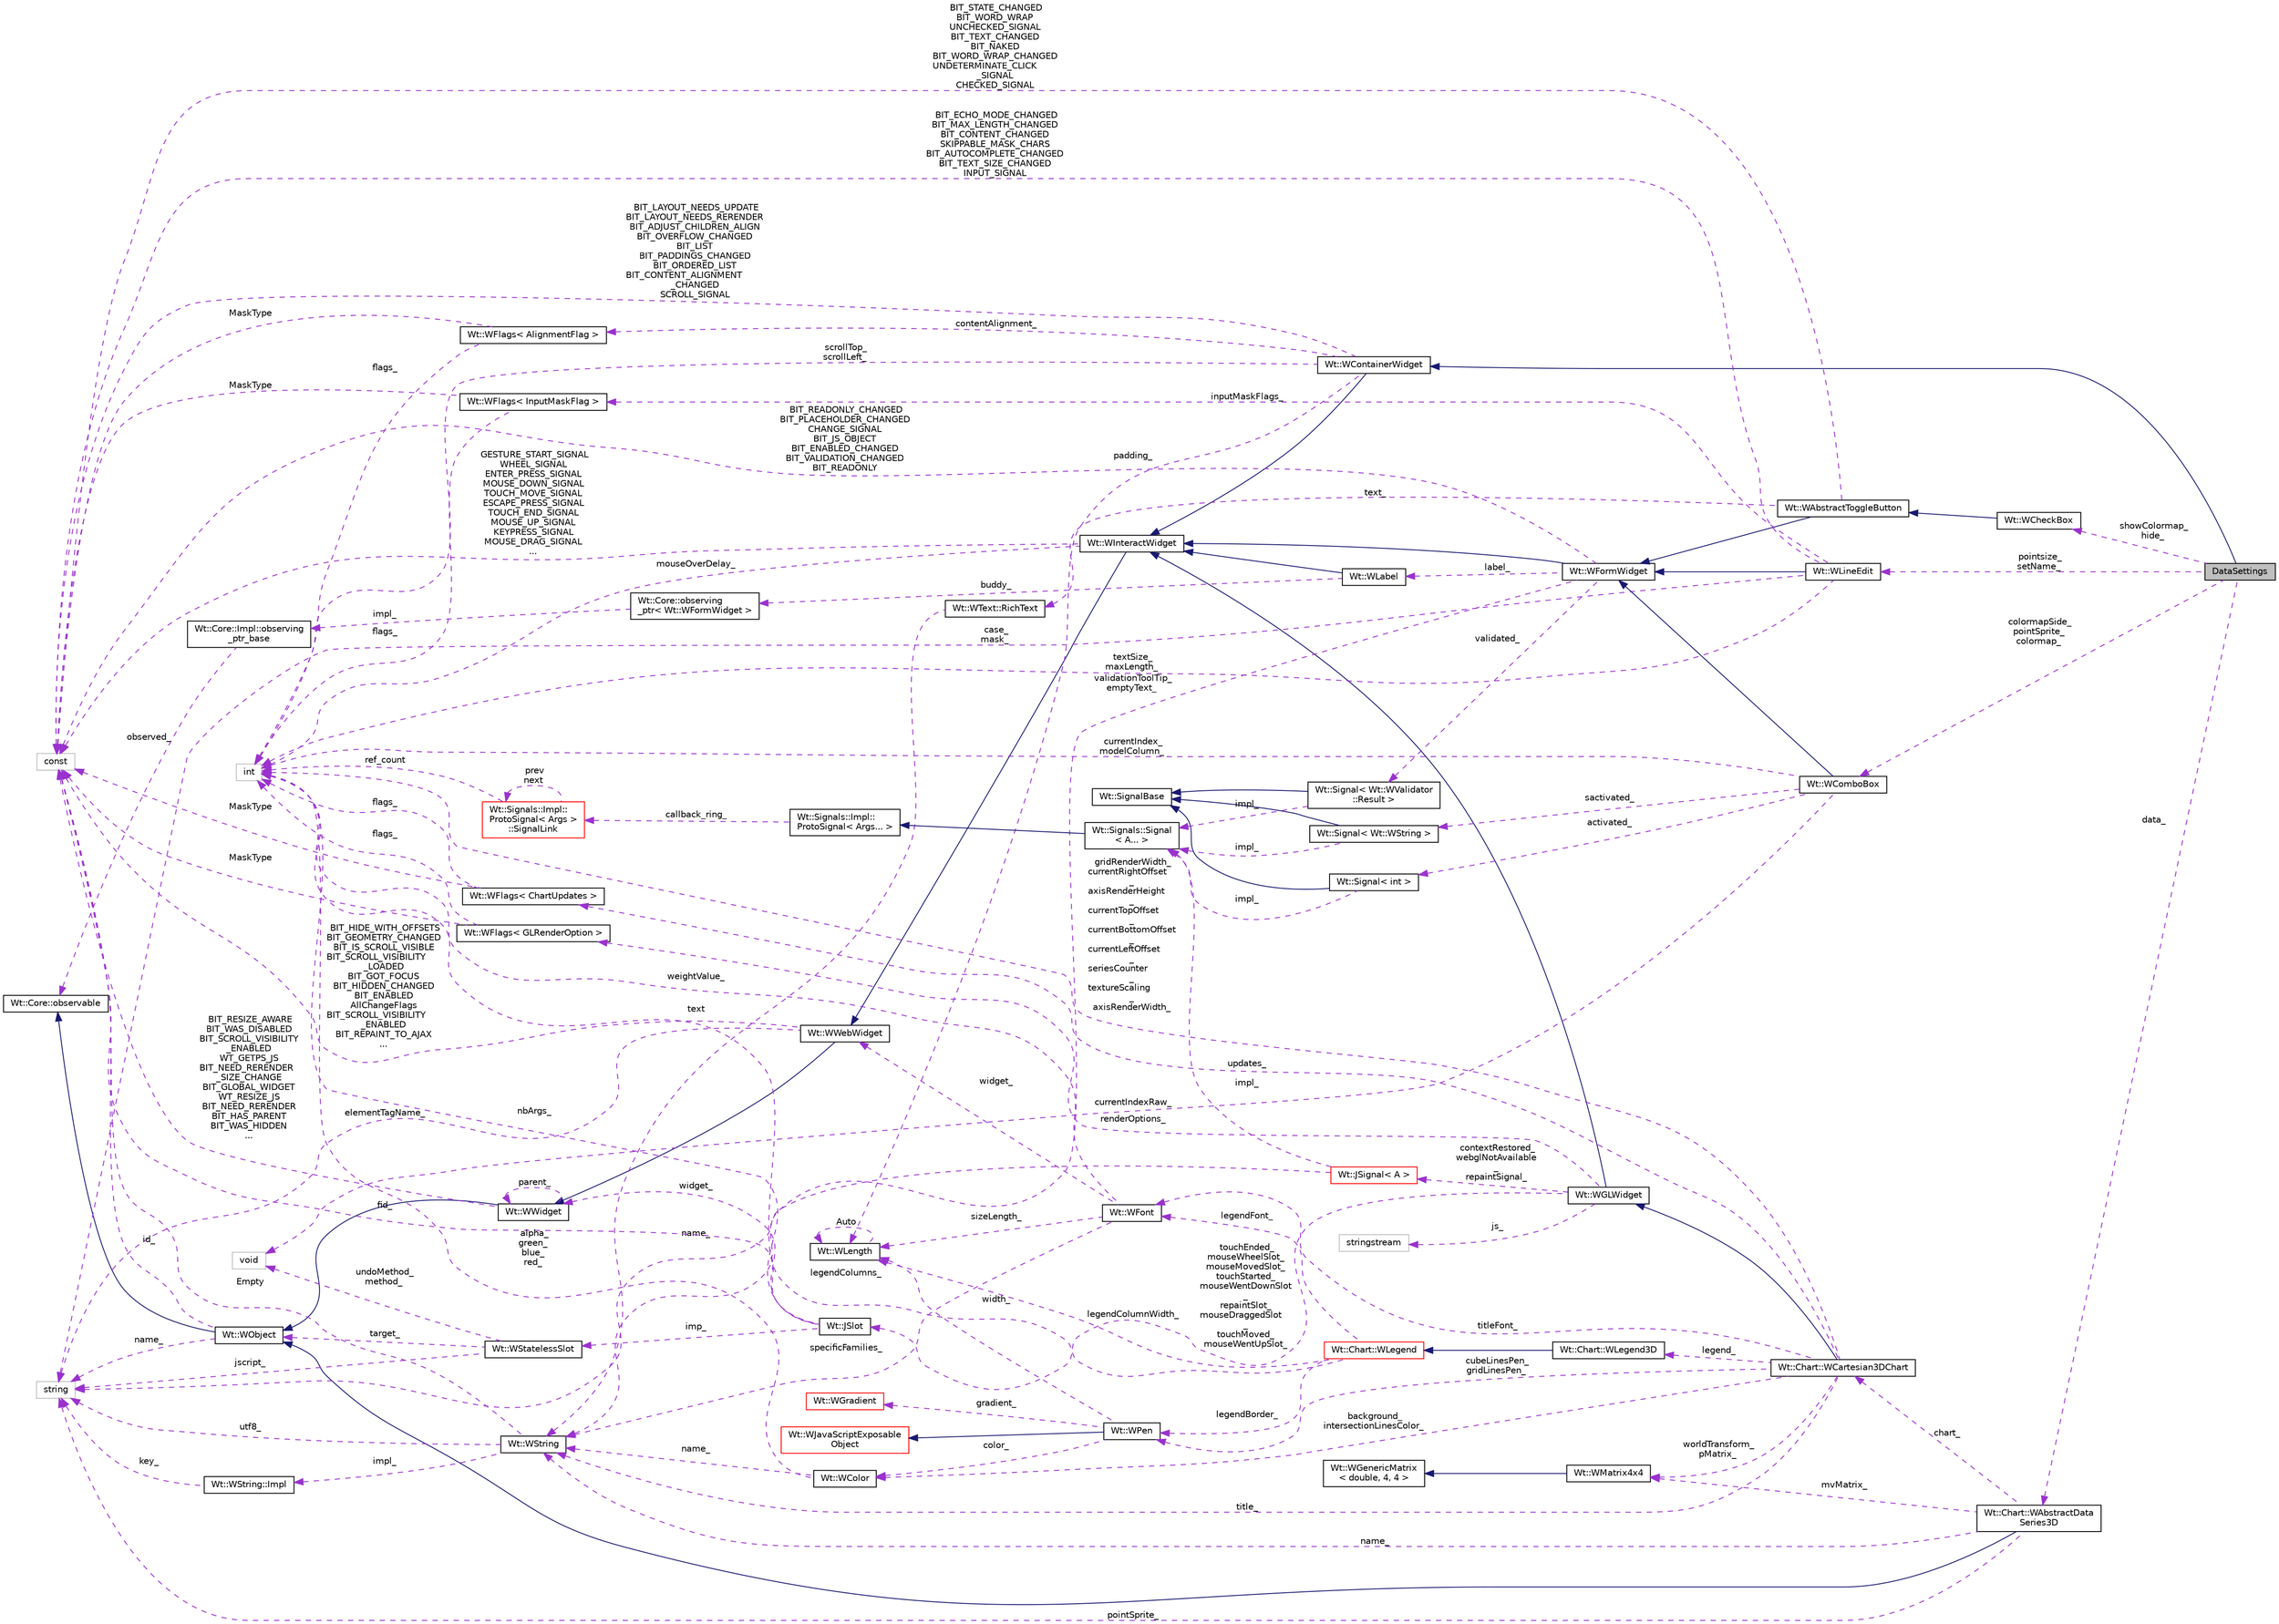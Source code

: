 digraph "DataSettings"
{
 // LATEX_PDF_SIZE
  edge [fontname="Helvetica",fontsize="10",labelfontname="Helvetica",labelfontsize="10"];
  node [fontname="Helvetica",fontsize="10",shape=record];
  rankdir="LR";
  Node1 [label="DataSettings",height=0.2,width=0.4,color="black", fillcolor="grey75", style="filled", fontcolor="black",tooltip=" "];
  Node2 -> Node1 [dir="back",color="midnightblue",fontsize="10",style="solid"];
  Node2 [label="Wt::WContainerWidget",height=0.2,width=0.4,color="black", fillcolor="white", style="filled",URL="$classWt_1_1WContainerWidget.html",tooltip="A widget that holds and manages child widgets."];
  Node3 -> Node2 [dir="back",color="midnightblue",fontsize="10",style="solid"];
  Node3 [label="Wt::WInteractWidget",height=0.2,width=0.4,color="black", fillcolor="white", style="filled",URL="$classWt_1_1WInteractWidget.html",tooltip="An abstract widget that can receive user-interface interaction."];
  Node4 -> Node3 [dir="back",color="midnightblue",fontsize="10",style="solid"];
  Node4 [label="Wt::WWebWidget",height=0.2,width=0.4,color="black", fillcolor="white", style="filled",URL="$classWt_1_1WWebWidget.html",tooltip="A base class for widgets with an HTML counterpart."];
  Node5 -> Node4 [dir="back",color="midnightblue",fontsize="10",style="solid"];
  Node5 [label="Wt::WWidget",height=0.2,width=0.4,color="black", fillcolor="white", style="filled",URL="$classWt_1_1WWidget.html",tooltip="The abstract base class for a user-interface component."];
  Node6 -> Node5 [dir="back",color="midnightblue",fontsize="10",style="solid"];
  Node6 [label="Wt::WObject",height=0.2,width=0.4,color="black", fillcolor="white", style="filled",URL="$classWt_1_1WObject.html",tooltip="A base class for objects that participate in the signal/slot system."];
  Node7 -> Node6 [dir="back",color="midnightblue",fontsize="10",style="solid"];
  Node7 [label="Wt::Core::observable",height=0.2,width=0.4,color="black", fillcolor="white", style="filled",URL="$classWt_1_1Core_1_1observable.html",tooltip="A base class for objects whose life-time can be tracked."];
  Node8 -> Node6 [dir="back",color="darkorchid3",fontsize="10",style="dashed",label=" name_" ];
  Node8 [label="string",height=0.2,width=0.4,color="grey75", fillcolor="white", style="filled",tooltip=" "];
  Node9 -> Node6 [dir="back",color="darkorchid3",fontsize="10",style="dashed",label=" id_" ];
  Node9 [label="const",height=0.2,width=0.4,color="grey75", fillcolor="white", style="filled",tooltip=" "];
  Node5 -> Node5 [dir="back",color="darkorchid3",fontsize="10",style="dashed",label=" parent_" ];
  Node9 -> Node5 [dir="back",color="darkorchid3",fontsize="10",style="dashed",label=" BIT_RESIZE_AWARE\nBIT_WAS_DISABLED\nBIT_SCROLL_VISIBILITY\l_ENABLED\nWT_GETPS_JS\nBIT_NEED_RERENDER\l_SIZE_CHANGE\nBIT_GLOBAL_WIDGET\nWT_RESIZE_JS\nBIT_NEED_RERENDER\nBIT_HAS_PARENT\nBIT_WAS_HIDDEN\n..." ];
  Node8 -> Node4 [dir="back",color="darkorchid3",fontsize="10",style="dashed",label=" elementTagName_" ];
  Node9 -> Node4 [dir="back",color="darkorchid3",fontsize="10",style="dashed",label=" BIT_HIDE_WITH_OFFSETS\nBIT_GEOMETRY_CHANGED\nBIT_IS_SCROLL_VISIBLE\nBIT_SCROLL_VISIBILITY\l_LOADED\nBIT_GOT_FOCUS\nBIT_HIDDEN_CHANGED\nBIT_ENABLED\nAllChangeFlags\nBIT_SCROLL_VISIBILITY\l_ENABLED\nBIT_REPAINT_TO_AJAX\n..." ];
  Node10 -> Node3 [dir="back",color="darkorchid3",fontsize="10",style="dashed",label=" mouseOverDelay_" ];
  Node10 [label="int",height=0.2,width=0.4,color="grey75", fillcolor="white", style="filled",tooltip=" "];
  Node9 -> Node3 [dir="back",color="darkorchid3",fontsize="10",style="dashed",label=" GESTURE_START_SIGNAL\nWHEEL_SIGNAL\nENTER_PRESS_SIGNAL\nMOUSE_DOWN_SIGNAL\nTOUCH_MOVE_SIGNAL\nESCAPE_PRESS_SIGNAL\nTOUCH_END_SIGNAL\nMOUSE_UP_SIGNAL\nKEYPRESS_SIGNAL\nMOUSE_DRAG_SIGNAL\n..." ];
  Node10 -> Node2 [dir="back",color="darkorchid3",fontsize="10",style="dashed",label=" scrollTop_\nscrollLeft_" ];
  Node11 -> Node2 [dir="back",color="darkorchid3",fontsize="10",style="dashed",label=" contentAlignment_" ];
  Node11 [label="Wt::WFlags\< AlignmentFlag \>",height=0.2,width=0.4,color="black", fillcolor="white", style="filled",URL="$classWt_1_1WFlags.html",tooltip=" "];
  Node10 -> Node11 [dir="back",color="darkorchid3",fontsize="10",style="dashed",label=" flags_" ];
  Node9 -> Node11 [dir="back",color="darkorchid3",fontsize="10",style="dashed",label=" MaskType" ];
  Node12 -> Node2 [dir="back",color="darkorchid3",fontsize="10",style="dashed",label=" padding_" ];
  Node12 [label="Wt::WLength",height=0.2,width=0.4,color="black", fillcolor="white", style="filled",URL="$classWt_1_1WLength.html",tooltip="A value class that describes a CSS length."];
  Node12 -> Node12 [dir="back",color="darkorchid3",fontsize="10",style="dashed",label=" Auto" ];
  Node9 -> Node2 [dir="back",color="darkorchid3",fontsize="10",style="dashed",label=" BIT_LAYOUT_NEEDS_UPDATE\nBIT_LAYOUT_NEEDS_RERENDER\nBIT_ADJUST_CHILDREN_ALIGN\nBIT_OVERFLOW_CHANGED\nBIT_LIST\nBIT_PADDINGS_CHANGED\nBIT_ORDERED_LIST\nBIT_CONTENT_ALIGNMENT\l_CHANGED\nSCROLL_SIGNAL" ];
  Node13 -> Node1 [dir="back",color="darkorchid3",fontsize="10",style="dashed",label=" colormapSide_\npointSprite_\ncolormap_" ];
  Node13 [label="Wt::WComboBox",height=0.2,width=0.4,color="black", fillcolor="white", style="filled",URL="$classWt_1_1WComboBox.html",tooltip="A widget that provides a drop-down combo-box control."];
  Node14 -> Node13 [dir="back",color="midnightblue",fontsize="10",style="solid"];
  Node14 [label="Wt::WFormWidget",height=0.2,width=0.4,color="black", fillcolor="white", style="filled",URL="$classWt_1_1WFormWidget.html",tooltip="An abstract widget that corresponds to an HTML form element."];
  Node3 -> Node14 [dir="back",color="midnightblue",fontsize="10",style="solid"];
  Node15 -> Node14 [dir="back",color="darkorchid3",fontsize="10",style="dashed",label=" validationToolTip_\nemptyText_" ];
  Node15 [label="Wt::WString",height=0.2,width=0.4,color="black", fillcolor="white", style="filled",URL="$classWt_1_1WString.html",tooltip="A value class which describes a locale-aware unicode string."];
  Node16 -> Node15 [dir="back",color="darkorchid3",fontsize="10",style="dashed",label=" impl_" ];
  Node16 [label="Wt::WString::Impl",height=0.2,width=0.4,color="black", fillcolor="white", style="filled",URL="$structWt_1_1WString_1_1Impl.html",tooltip=" "];
  Node8 -> Node16 [dir="back",color="darkorchid3",fontsize="10",style="dashed",label=" key_" ];
  Node8 -> Node15 [dir="back",color="darkorchid3",fontsize="10",style="dashed",label=" utf8_" ];
  Node9 -> Node15 [dir="back",color="darkorchid3",fontsize="10",style="dashed",label=" Empty" ];
  Node17 -> Node14 [dir="back",color="darkorchid3",fontsize="10",style="dashed",label=" label_" ];
  Node17 [label="Wt::WLabel",height=0.2,width=0.4,color="black", fillcolor="white", style="filled",URL="$classWt_1_1WLabel.html",tooltip="A label for a form field."];
  Node3 -> Node17 [dir="back",color="midnightblue",fontsize="10",style="solid"];
  Node18 -> Node17 [dir="back",color="darkorchid3",fontsize="10",style="dashed",label=" buddy_" ];
  Node18 [label="Wt::Core::observing\l_ptr\< Wt::WFormWidget \>",height=0.2,width=0.4,color="black", fillcolor="white", style="filled",URL="$classWt_1_1Core_1_1observing__ptr.html",tooltip=" "];
  Node19 -> Node18 [dir="back",color="darkorchid3",fontsize="10",style="dashed",label=" impl_" ];
  Node19 [label="Wt::Core::Impl::observing\l_ptr_base",height=0.2,width=0.4,color="black", fillcolor="white", style="filled",URL="$structWt_1_1Core_1_1Impl_1_1observing__ptr__base.html",tooltip=" "];
  Node7 -> Node19 [dir="back",color="darkorchid3",fontsize="10",style="dashed",label=" observed_" ];
  Node20 -> Node14 [dir="back",color="darkorchid3",fontsize="10",style="dashed",label=" validated_" ];
  Node20 [label="Wt::Signal\< Wt::WValidator\l::Result \>",height=0.2,width=0.4,color="black", fillcolor="white", style="filled",URL="$classWt_1_1Signal.html",tooltip=" "];
  Node21 -> Node20 [dir="back",color="midnightblue",fontsize="10",style="solid"];
  Node21 [label="Wt::SignalBase",height=0.2,width=0.4,color="black", fillcolor="white", style="filled",URL="$classWt_1_1SignalBase.html",tooltip="Abstract base class of a signal."];
  Node22 -> Node20 [dir="back",color="darkorchid3",fontsize="10",style="dashed",label=" impl_" ];
  Node22 [label="Wt::Signals::Signal\l\< A... \>",height=0.2,width=0.4,color="black", fillcolor="white", style="filled",URL="$structWt_1_1Signals_1_1Signal.html",tooltip=" "];
  Node23 -> Node22 [dir="back",color="midnightblue",fontsize="10",style="solid"];
  Node23 [label="Wt::Signals::Impl::\lProtoSignal\< Args... \>",height=0.2,width=0.4,color="black", fillcolor="white", style="filled",URL="$classWt_1_1Signals_1_1Impl_1_1ProtoSignal.html",tooltip=" "];
  Node24 -> Node23 [dir="back",color="darkorchid3",fontsize="10",style="dashed",label=" callback_ring_" ];
  Node24 [label="Wt::Signals::Impl::\lProtoSignal\< Args \>\l::SignalLink",height=0.2,width=0.4,color="red", fillcolor="white", style="filled",URL="$structWt_1_1Signals_1_1Impl_1_1ProtoSignal_1_1SignalLink.html",tooltip=" "];
  Node10 -> Node24 [dir="back",color="darkorchid3",fontsize="10",style="dashed",label=" ref_count" ];
  Node24 -> Node24 [dir="back",color="darkorchid3",fontsize="10",style="dashed",label=" prev\nnext" ];
  Node9 -> Node14 [dir="back",color="darkorchid3",fontsize="10",style="dashed",label=" BIT_READONLY_CHANGED\nBIT_PLACEHOLDER_CHANGED\nCHANGE_SIGNAL\nBIT_JS_OBJECT\nBIT_ENABLED_CHANGED\nBIT_VALIDATION_CHANGED\nBIT_READONLY" ];
  Node28 -> Node13 [dir="back",color="darkorchid3",fontsize="10",style="dashed",label=" sactivated_" ];
  Node28 [label="Wt::Signal\< Wt::WString \>",height=0.2,width=0.4,color="black", fillcolor="white", style="filled",URL="$classWt_1_1Signal.html",tooltip=" "];
  Node21 -> Node28 [dir="back",color="midnightblue",fontsize="10",style="solid"];
  Node22 -> Node28 [dir="back",color="darkorchid3",fontsize="10",style="dashed",label=" impl_" ];
  Node29 -> Node13 [dir="back",color="darkorchid3",fontsize="10",style="dashed",label=" activated_" ];
  Node29 [label="Wt::Signal\< int \>",height=0.2,width=0.4,color="black", fillcolor="white", style="filled",URL="$classWt_1_1Signal.html",tooltip=" "];
  Node21 -> Node29 [dir="back",color="midnightblue",fontsize="10",style="solid"];
  Node22 -> Node29 [dir="back",color="darkorchid3",fontsize="10",style="dashed",label=" impl_" ];
  Node26 -> Node13 [dir="back",color="darkorchid3",fontsize="10",style="dashed",label=" currentIndexRaw_" ];
  Node26 [label="void",height=0.2,width=0.4,color="grey75", fillcolor="white", style="filled",tooltip=" "];
  Node10 -> Node13 [dir="back",color="darkorchid3",fontsize="10",style="dashed",label=" currentIndex_\nmodelColumn_" ];
  Node30 -> Node1 [dir="back",color="darkorchid3",fontsize="10",style="dashed",label=" pointsize_\nsetName_" ];
  Node30 [label="Wt::WLineEdit",height=0.2,width=0.4,color="black", fillcolor="white", style="filled",URL="$classWt_1_1WLineEdit.html",tooltip="A widget that provides a single line edit."];
  Node14 -> Node30 [dir="back",color="midnightblue",fontsize="10",style="solid"];
  Node31 -> Node30 [dir="back",color="darkorchid3",fontsize="10",style="dashed",label=" inputMaskFlags_" ];
  Node31 [label="Wt::WFlags\< InputMaskFlag \>",height=0.2,width=0.4,color="black", fillcolor="white", style="filled",URL="$classWt_1_1WFlags.html",tooltip=" "];
  Node10 -> Node31 [dir="back",color="darkorchid3",fontsize="10",style="dashed",label=" flags_" ];
  Node9 -> Node31 [dir="back",color="darkorchid3",fontsize="10",style="dashed",label=" MaskType" ];
  Node10 -> Node30 [dir="back",color="darkorchid3",fontsize="10",style="dashed",label=" textSize_\nmaxLength_" ];
  Node8 -> Node30 [dir="back",color="darkorchid3",fontsize="10",style="dashed",label=" case_\nmask_" ];
  Node9 -> Node30 [dir="back",color="darkorchid3",fontsize="10",style="dashed",label=" BIT_ECHO_MODE_CHANGED\nBIT_MAX_LENGTH_CHANGED\nBIT_CONTENT_CHANGED\nSKIPPABLE_MASK_CHARS\nBIT_AUTOCOMPLETE_CHANGED\nBIT_TEXT_SIZE_CHANGED\nINPUT_SIGNAL" ];
  Node32 -> Node1 [dir="back",color="darkorchid3",fontsize="10",style="dashed",label=" showColormap_\nhide_" ];
  Node32 [label="Wt::WCheckBox",height=0.2,width=0.4,color="black", fillcolor="white", style="filled",URL="$classWt_1_1WCheckBox.html",tooltip="A user control that represents a check box."];
  Node33 -> Node32 [dir="back",color="midnightblue",fontsize="10",style="solid"];
  Node33 [label="Wt::WAbstractToggleButton",height=0.2,width=0.4,color="black", fillcolor="white", style="filled",URL="$classWt_1_1WAbstractToggleButton.html",tooltip="An abstract base class for radio buttons and check boxes."];
  Node14 -> Node33 [dir="back",color="midnightblue",fontsize="10",style="solid"];
  Node34 -> Node33 [dir="back",color="darkorchid3",fontsize="10",style="dashed",label=" text_" ];
  Node34 [label="Wt::WText::RichText",height=0.2,width=0.4,color="black", fillcolor="white", style="filled",URL="$structWt_1_1WText_1_1RichText.html",tooltip=" "];
  Node15 -> Node34 [dir="back",color="darkorchid3",fontsize="10",style="dashed",label=" text" ];
  Node9 -> Node33 [dir="back",color="darkorchid3",fontsize="10",style="dashed",label=" BIT_STATE_CHANGED\nBIT_WORD_WRAP\nUNCHECKED_SIGNAL\nBIT_TEXT_CHANGED\nBIT_NAKED\nBIT_WORD_WRAP_CHANGED\nUNDETERMINATE_CLICK\l_SIGNAL\nCHECKED_SIGNAL" ];
  Node35 -> Node1 [dir="back",color="darkorchid3",fontsize="10",style="dashed",label=" data_" ];
  Node35 [label="Wt::Chart::WAbstractData\lSeries3D",height=0.2,width=0.4,color="black", fillcolor="white", style="filled",URL="$classWt_1_1Chart_1_1WAbstractDataSeries3D.html",tooltip="Abstract base class for dataseries that can be drawn on a WCartesian3DChart."];
  Node6 -> Node35 [dir="back",color="midnightblue",fontsize="10",style="solid"];
  Node36 -> Node35 [dir="back",color="darkorchid3",fontsize="10",style="dashed",label=" mvMatrix_" ];
  Node36 [label="Wt::WMatrix4x4",height=0.2,width=0.4,color="black", fillcolor="white", style="filled",URL="$classWt_1_1WMatrix4x4.html",tooltip="A value class that describes a 3D affine transformation matrix."];
  Node37 -> Node36 [dir="back",color="midnightblue",fontsize="10",style="solid"];
  Node37 [label="Wt::WGenericMatrix\l\< double, 4, 4 \>",height=0.2,width=0.4,color="black", fillcolor="white", style="filled",URL="$classWt_1_1WGenericMatrix.html",tooltip=" "];
  Node38 -> Node35 [dir="back",color="darkorchid3",fontsize="10",style="dashed",label=" chart_" ];
  Node38 [label="Wt::Chart::WCartesian3DChart",height=0.2,width=0.4,color="black", fillcolor="white", style="filled",URL="$classWt_1_1Chart_1_1WCartesian3DChart.html",tooltip="A 3D Cartesian chart."];
  Node39 -> Node38 [dir="back",color="midnightblue",fontsize="10",style="solid"];
  Node39 [label="Wt::WGLWidget",height=0.2,width=0.4,color="black", fillcolor="white", style="filled",URL="$classWt_1_1WGLWidget.html",tooltip="GL support class."];
  Node3 -> Node39 [dir="back",color="midnightblue",fontsize="10",style="solid"];
  Node40 -> Node39 [dir="back",color="darkorchid3",fontsize="10",style="dashed",label=" touchEnded_\nmouseWheelSlot_\nmouseMovedSlot_\ntouchStarted_\nmouseWentDownSlot\l_\nrepaintSlot_\nmouseDraggedSlot\l_\ntouchMoved_\nmouseWentUpSlot_" ];
  Node40 [label="Wt::JSlot",height=0.2,width=0.4,color="black", fillcolor="white", style="filled",URL="$classWt_1_1JSlot.html",tooltip="A slot that is only implemented in client side JavaScript code."];
  Node41 -> Node40 [dir="back",color="darkorchid3",fontsize="10",style="dashed",label=" imp_" ];
  Node41 [label="Wt::WStatelessSlot",height=0.2,width=0.4,color="black", fillcolor="white", style="filled",URL="$classWt_1_1WStatelessSlot.html",tooltip=" "];
  Node6 -> Node41 [dir="back",color="darkorchid3",fontsize="10",style="dashed",label=" target_" ];
  Node26 -> Node41 [dir="back",color="darkorchid3",fontsize="10",style="dashed",label=" undoMethod_\nmethod_" ];
  Node8 -> Node41 [dir="back",color="darkorchid3",fontsize="10",style="dashed",label=" jscript_" ];
  Node10 -> Node40 [dir="back",color="darkorchid3",fontsize="10",style="dashed",label=" nbArgs_" ];
  Node5 -> Node40 [dir="back",color="darkorchid3",fontsize="10",style="dashed",label=" widget_" ];
  Node9 -> Node40 [dir="back",color="darkorchid3",fontsize="10",style="dashed",label=" fid_" ];
  Node42 -> Node39 [dir="back",color="darkorchid3",fontsize="10",style="dashed",label=" contextRestored_\nwebglNotAvailable\l_\nrepaintSignal_" ];
  Node42 [label="Wt::JSignal\< A \>",height=0.2,width=0.4,color="red", fillcolor="white", style="filled",URL="$classWt_1_1JSignal.html",tooltip="A signal to relay JavaScript to C++ calls."];
  Node8 -> Node42 [dir="back",color="darkorchid3",fontsize="10",style="dashed",label=" name_" ];
  Node22 -> Node42 [dir="back",color="darkorchid3",fontsize="10",style="dashed",label=" impl_" ];
  Node45 -> Node39 [dir="back",color="darkorchid3",fontsize="10",style="dashed",label=" renderOptions_" ];
  Node45 [label="Wt::WFlags\< GLRenderOption \>",height=0.2,width=0.4,color="black", fillcolor="white", style="filled",URL="$classWt_1_1WFlags.html",tooltip=" "];
  Node10 -> Node45 [dir="back",color="darkorchid3",fontsize="10",style="dashed",label=" flags_" ];
  Node9 -> Node45 [dir="back",color="darkorchid3",fontsize="10",style="dashed",label=" MaskType" ];
  Node46 -> Node39 [dir="back",color="darkorchid3",fontsize="10",style="dashed",label=" js_" ];
  Node46 [label="stringstream",height=0.2,width=0.4,color="grey75", fillcolor="white", style="filled",tooltip=" "];
  Node36 -> Node38 [dir="back",color="darkorchid3",fontsize="10",style="dashed",label=" worldTransform_\npMatrix_" ];
  Node47 -> Node38 [dir="back",color="darkorchid3",fontsize="10",style="dashed",label=" background_\nintersectionLinesColor_" ];
  Node47 [label="Wt::WColor",height=0.2,width=0.4,color="black", fillcolor="white", style="filled",URL="$classWt_1_1WColor.html",tooltip="A value class that defines a color."];
  Node15 -> Node47 [dir="back",color="darkorchid3",fontsize="10",style="dashed",label=" name_" ];
  Node10 -> Node47 [dir="back",color="darkorchid3",fontsize="10",style="dashed",label=" alpha_\ngreen_\nblue_\nred_" ];
  Node15 -> Node38 [dir="back",color="darkorchid3",fontsize="10",style="dashed",label=" title_" ];
  Node48 -> Node38 [dir="back",color="darkorchid3",fontsize="10",style="dashed",label=" updates_" ];
  Node48 [label="Wt::WFlags\< ChartUpdates \>",height=0.2,width=0.4,color="black", fillcolor="white", style="filled",URL="$classWt_1_1WFlags.html",tooltip=" "];
  Node10 -> Node48 [dir="back",color="darkorchid3",fontsize="10",style="dashed",label=" flags_" ];
  Node9 -> Node48 [dir="back",color="darkorchid3",fontsize="10",style="dashed",label=" MaskType" ];
  Node10 -> Node38 [dir="back",color="darkorchid3",fontsize="10",style="dashed",label=" gridRenderWidth_\ncurrentRightOffset\l_\naxisRenderHeight\l_\ncurrentTopOffset\l_\ncurrentBottomOffset\l_\ncurrentLeftOffset\l_\nseriesCounter\l_\ntextureScaling\l_\naxisRenderWidth_" ];
  Node49 -> Node38 [dir="back",color="darkorchid3",fontsize="10",style="dashed",label=" cubeLinesPen_\ngridLinesPen_" ];
  Node49 [label="Wt::WPen",height=0.2,width=0.4,color="black", fillcolor="white", style="filled",URL="$classWt_1_1WPen.html",tooltip="A value class that defines the style for pen strokes."];
  Node50 -> Node49 [dir="back",color="midnightblue",fontsize="10",style="solid"];
  Node50 [label="Wt::WJavaScriptExposable\lObject",height=0.2,width=0.4,color="red", fillcolor="white", style="filled",URL="$classWt_1_1WJavaScriptExposableObject.html",tooltip="A JavaScript exposable object."];
  Node47 -> Node49 [dir="back",color="darkorchid3",fontsize="10",style="dashed",label=" color_" ];
  Node53 -> Node49 [dir="back",color="darkorchid3",fontsize="10",style="dashed",label=" gradient_" ];
  Node53 [label="Wt::WGradient",height=0.2,width=0.4,color="red", fillcolor="white", style="filled",URL="$classWt_1_1WGradient.html",tooltip="A linear or radial gradient."];
  Node12 -> Node49 [dir="back",color="darkorchid3",fontsize="10",style="dashed",label=" width_" ];
  Node56 -> Node38 [dir="back",color="darkorchid3",fontsize="10",style="dashed",label=" legend_" ];
  Node56 [label="Wt::Chart::WLegend3D",height=0.2,width=0.4,color="black", fillcolor="white", style="filled",URL="$classWt_1_1Chart_1_1WLegend3D.html",tooltip=" "];
  Node57 -> Node56 [dir="back",color="midnightblue",fontsize="10",style="solid"];
  Node57 [label="Wt::Chart::WLegend",height=0.2,width=0.4,color="red", fillcolor="white", style="filled",URL="$classWt_1_1Chart_1_1WLegend.html",tooltip=" "];
  Node49 -> Node57 [dir="back",color="darkorchid3",fontsize="10",style="dashed",label=" legendBorder_" ];
  Node10 -> Node57 [dir="back",color="darkorchid3",fontsize="10",style="dashed",label=" legendColumns_" ];
  Node59 -> Node57 [dir="back",color="darkorchid3",fontsize="10",style="dashed",label=" legendFont_" ];
  Node59 [label="Wt::WFont",height=0.2,width=0.4,color="black", fillcolor="white", style="filled",URL="$classWt_1_1WFont.html",tooltip="A value class that describes a font."];
  Node15 -> Node59 [dir="back",color="darkorchid3",fontsize="10",style="dashed",label=" specificFamilies_" ];
  Node10 -> Node59 [dir="back",color="darkorchid3",fontsize="10",style="dashed",label=" weightValue_" ];
  Node4 -> Node59 [dir="back",color="darkorchid3",fontsize="10",style="dashed",label=" widget_" ];
  Node12 -> Node59 [dir="back",color="darkorchid3",fontsize="10",style="dashed",label=" sizeLength_" ];
  Node12 -> Node57 [dir="back",color="darkorchid3",fontsize="10",style="dashed",label=" legendColumnWidth_" ];
  Node59 -> Node38 [dir="back",color="darkorchid3",fontsize="10",style="dashed",label=" titleFont_" ];
  Node15 -> Node35 [dir="back",color="darkorchid3",fontsize="10",style="dashed",label=" name_" ];
  Node8 -> Node35 [dir="back",color="darkorchid3",fontsize="10",style="dashed",label=" pointSprite_" ];
}
